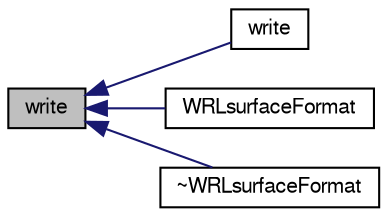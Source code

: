 digraph "write"
{
  bgcolor="transparent";
  edge [fontname="FreeSans",fontsize="10",labelfontname="FreeSans",labelfontsize="10"];
  node [fontname="FreeSans",fontsize="10",shape=record];
  rankdir="LR";
  Node178 [label="write",height=0.2,width=0.4,color="black", fillcolor="grey75", style="filled", fontcolor="black"];
  Node178 -> Node179 [dir="back",color="midnightblue",fontsize="10",style="solid",fontname="FreeSans"];
  Node179 [label="write",height=0.2,width=0.4,color="black",URL="$a29674.html#a01c3b83ec613ee5baee3f67a188e98b1",tooltip="Write object file. "];
  Node178 -> Node180 [dir="back",color="midnightblue",fontsize="10",style="solid",fontname="FreeSans"];
  Node180 [label="WRLsurfaceFormat",height=0.2,width=0.4,color="black",URL="$a29674.html#a25de94e5d5cc8a5d9797d9caaf3bc861",tooltip="Construct null. "];
  Node178 -> Node181 [dir="back",color="midnightblue",fontsize="10",style="solid",fontname="FreeSans"];
  Node181 [label="~WRLsurfaceFormat",height=0.2,width=0.4,color="black",URL="$a29674.html#a5aece8b7422936d8b5f2186bb4d796d3",tooltip="Destructor. "];
}
